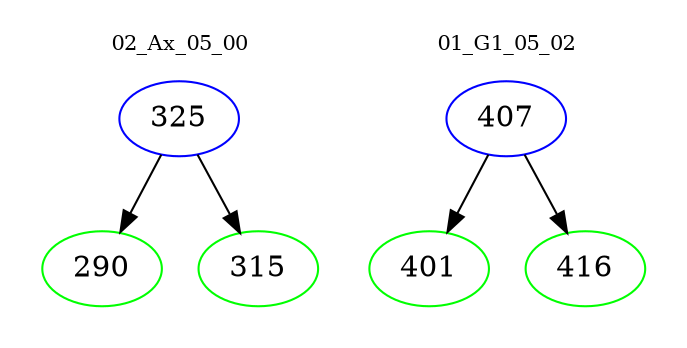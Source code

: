 digraph{
subgraph cluster_0 {
color = white
label = "02_Ax_05_00";
fontsize=10;
T0_325 [label="325", color="blue"]
T0_325 -> T0_290 [color="black"]
T0_290 [label="290", color="green"]
T0_325 -> T0_315 [color="black"]
T0_315 [label="315", color="green"]
}
subgraph cluster_1 {
color = white
label = "01_G1_05_02";
fontsize=10;
T1_407 [label="407", color="blue"]
T1_407 -> T1_401 [color="black"]
T1_401 [label="401", color="green"]
T1_407 -> T1_416 [color="black"]
T1_416 [label="416", color="green"]
}
}
